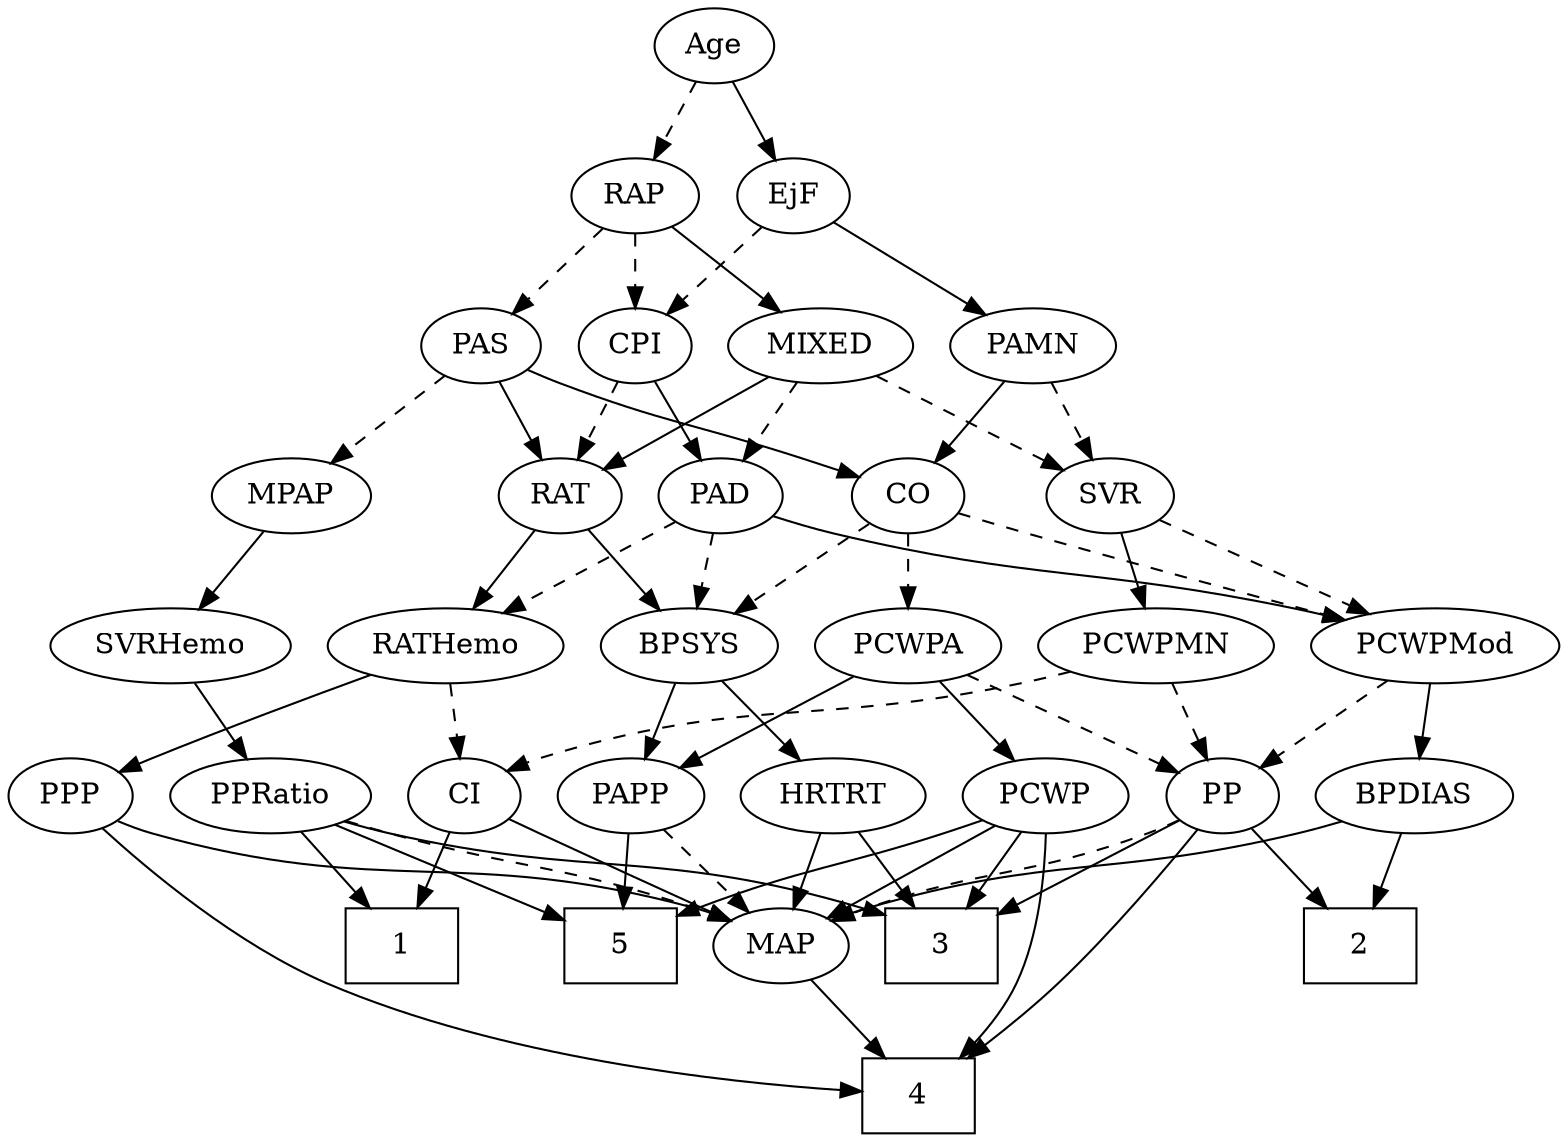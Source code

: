 strict digraph {
	graph [bb="0,0,678,540"];
	node [label="\N"];
	1	[height=0.5,
		pos="163,90",
		shape=box,
		width=0.75];
	2	[height=0.5,
		pos="606,90",
		shape=box,
		width=0.75];
	3	[height=0.5,
		pos="411,90",
		shape=box,
		width=0.75];
	4	[height=0.5,
		pos="400,18",
		shape=box,
		width=0.75];
	5	[height=0.5,
		pos="259,90",
		shape=box,
		width=0.75];
	Age	[height=0.5,
		pos="307,522",
		width=0.75];
	EjF	[height=0.5,
		pos="344,450",
		width=0.75];
	Age -> EjF	[pos="e,335.46,467.15 315.58,504.76 320.06,496.28 325.65,485.71 330.68,476.2",
		style=solid];
	RAP	[height=0.5,
		pos="271,450",
		width=0.77632];
	Age -> RAP	[pos="e,279.55,467.63 298.65,504.76 294.35,496.4 289.01,486.02 284.17,476.61",
		style=dashed];
	PAMN	[height=0.5,
		pos="451,378",
		width=1.011];
	EjF -> PAMN	[pos="e,430.01,392.73 362.64,436.81 378.87,426.19 402.68,410.61 421.5,398.3",
		style=solid];
	CPI	[height=0.5,
		pos="271,378",
		width=0.75];
	EjF -> CPI	[pos="e,285.75,393.14 329.23,434.83 318.84,424.87 304.76,411.37 293.04,400.14",
		style=dashed];
	MIXED	[height=0.5,
		pos="356,378",
		width=1.1193];
	RAP -> MIXED	[pos="e,337.47,394.26 287.79,435.17 299.65,425.4 315.79,412.11 329.39,400.91",
		style=solid];
	PAS	[height=0.5,
		pos="199,378",
		width=0.75];
	RAP -> PAS	[pos="e,213.9,393.49 256.08,434.5 246.04,424.73 232.62,411.69 221.32,400.7",
		style=dashed];
	RAP -> CPI	[pos="e,271,396.1 271,431.7 271,423.98 271,414.71 271,406.11",
		style=dashed];
	PAD	[height=0.5,
		pos="310,306",
		width=0.79437];
	MIXED -> PAD	[pos="e,320.51,322.99 345.1,360.41 339.4,351.74 332.32,340.97 326.02,331.38",
		style=dashed];
	RAT	[height=0.5,
		pos="236,306",
		width=0.75827];
	MIXED -> RAT	[pos="e,255.79,318.54 332.58,363.34 313.09,351.97 285.28,335.74 264.5,323.62",
		style=solid];
	SVR	[height=0.5,
		pos="487,306",
		width=0.77632];
	MIXED -> SVR	[pos="e,466.03,318.2 380.95,363.67 402.61,352.09 434.03,335.31 457.04,323.01",
		style=dashed];
	MPAP	[height=0.5,
		pos="122,306",
		width=0.97491];
	SVRHemo	[height=0.5,
		pos="77,234",
		width=1.3902];
	MPAP -> SVRHemo	[pos="e,87.693,251.63 111.56,288.76 106.13,280.32 99.371,269.8 93.272,260.31",
		style=solid];
	BPSYS	[height=0.5,
		pos="299,234",
		width=1.0471];
	PAPP	[height=0.5,
		pos="274,162",
		width=0.88464];
	BPSYS -> PAPP	[pos="e,280,179.79 292.95,216.05 290.09,208.06 286.62,198.33 283.43,189.4",
		style=solid];
	HRTRT	[height=0.5,
		pos="363,162",
		width=1.1013];
	BPSYS -> HRTRT	[pos="e,348.53,178.82 313.52,217.12 321.87,207.99 332.5,196.36 341.77,186.22",
		style=solid];
	PAD -> BPSYS	[pos="e,301.71,252.28 307.34,288.05 306.13,280.35 304.66,271.03 303.3,262.36",
		style=dashed];
	RATHemo	[height=0.5,
		pos="194,234",
		width=1.3721];
	PAD -> RATHemo	[pos="e,218.51,249.79 290.06,292.97 272.79,282.55 247.47,267.27 227.16,255.01",
		style=dashed];
	PCWPMod	[height=0.5,
		pos="626,234",
		width=1.4443];
	PAD -> PCWPMod	[pos="e,587.75,246.28 333.93,296.03 342.12,293.18 351.38,290.21 360,288 449.61,265.04 474.78,272.44 565,252 569.16,251.06 573.46,250.01 \
577.77,248.91",
		style=solid];
	CO	[height=0.5,
		pos="396,306",
		width=0.75];
	CO -> BPSYS	[pos="e,319.02,249.45 378.21,292.16 363.96,281.88 343.69,267.25 327.23,255.37",
		style=dashed];
	CO -> PCWPMod	[pos="e,587.85,246.34 419.9,297.4 429.28,294.44 440.14,291.04 450,288 493.35,274.65 542.82,259.79 578.25,249.2",
		style=dashed];
	PCWPA	[height=0.5,
		pos="396,234",
		width=1.1555];
	CO -> PCWPA	[pos="e,396,252.1 396,287.7 396,279.98 396,270.71 396,262.11",
		style=dashed];
	PAS -> MPAP	[pos="e,138.62,322.11 183.42,362.83 172.75,353.13 158.38,340.08 146.23,329.03",
		style=dashed];
	PAS -> CO	[pos="e,372.61,315.45 220.12,366.46 224.95,364.2 230.11,361.92 235,360 284.05,340.7 298.04,340.8 348,324 352.9,322.35 358.07,320.57 363.13,\
318.8",
		style=solid];
	PAS -> RAT	[pos="e,227.46,323.15 207.58,360.76 212.06,352.28 217.65,341.71 222.68,332.2",
		style=solid];
	PAMN -> CO	[pos="e,407.93,322.19 438.24,360.76 431.1,351.68 422.08,340.19 414.21,330.18",
		style=solid];
	PAMN -> SVR	[pos="e,478.53,323.47 459.53,360.41 463.84,352.04 469.15,341.71 473.95,332.37",
		style=dashed];
	PPP	[height=0.5,
		pos="27,162",
		width=0.75];
	RATHemo -> PPP	[pos="e,48.229,173.27 161.49,220.44 134.85,210.01 96.26,194.57 63,180 61.196,179.21 59.347,178.38 57.486,177.54",
		style=solid];
	CI	[height=0.5,
		pos="197,162",
		width=0.75];
	RATHemo -> CI	[pos="e,196.27,180.1 194.74,215.7 195.07,207.98 195.47,198.71 195.84,190.11",
		style=dashed];
	CPI -> PAD	[pos="e,301,323.15 280.05,360.76 284.82,352.19 290.78,341.49 296.13,331.9",
		style=solid];
	CPI -> RAT	[pos="e,244.32,323.63 262.88,360.76 258.7,352.4 253.51,342.02 248.8,332.61",
		style=dashed];
	RAT -> BPSYS	[pos="e,284.78,250.8 249.36,290.15 257.65,280.94 268.48,268.91 277.91,258.43",
		style=solid];
	RAT -> RATHemo	[pos="e,204.08,251.8 226.47,289.12 221.41,280.68 215.06,270.1 209.33,260.55",
		style=solid];
	SVR -> PCWPMod	[pos="e,597.83,249.19 508.41,294.22 529.78,283.46 563.03,266.71 588.74,253.77",
		style=dashed];
	PCWPMN	[height=0.5,
		pos="506,234",
		width=1.3902];
	SVR -> PCWPMN	[pos="e,501.31,252.28 491.6,288.05 493.71,280.26 496.28,270.82 498.65,262.08",
		style=solid];
	BPDIAS	[height=0.5,
		pos="623,162",
		width=1.1735];
	PCWPMod -> BPDIAS	[pos="e,623.73,180.1 625.26,215.7 624.93,207.98 624.53,198.71 624.16,190.11",
		style=solid];
	PP	[height=0.5,
		pos="536,162",
		width=0.75];
	PCWPMod -> PP	[pos="e,553.02,176.24 605.58,217.12 592.44,206.89 575.26,193.53 561.26,182.65",
		style=dashed];
	PCWPA -> PP	[pos="e,514.82,173.59 422.33,219.83 446.07,207.96 480.97,190.52 505.82,178.09",
		style=dashed];
	PCWP	[height=0.5,
		pos="456,162",
		width=0.97491];
	PCWPA -> PCWP	[pos="e,442.57,178.67 409.92,216.76 417.67,207.71 427.47,196.29 436.03,186.3",
		style=solid];
	PCWPA -> PAPP	[pos="e,295.6,175.39 371.9,219.17 352.54,208.06 325.24,192.4 304.39,180.44",
		style=solid];
	PCWPMN -> PP	[pos="e,528.8,179.79 513.26,216.05 516.73,207.97 520.95,198.12 524.81,189.11",
		style=dashed];
	PCWPMN -> CI	[pos="e,217.55,173.89 469.34,221.74 461.98,219.68 454.28,217.65 447,216 352.95,194.61 325.03,208.86 233,180 231.07,179.39 229.11,178.71 \
227.16,177.96",
		style=dashed];
	PPRatio	[height=0.5,
		pos="112,162",
		width=1.1013];
	SVRHemo -> PPRatio	[pos="e,103.61,179.79 85.473,216.05 89.557,207.89 94.544,197.91 99.088,188.82",
		style=solid];
	BPDIAS -> 2	[pos="e,610.2,108.28 618.88,144.05 616.99,136.26 614.7,126.82 612.58,118.08",
		style=solid];
	MAP	[height=0.5,
		pos="335,90",
		width=0.84854];
	BPDIAS -> MAP	[pos="e,358.37,101.95 591.65,149.78 585.2,147.69 578.42,145.65 572,144 485.79,121.87 460.26,133.56 375,108 372.6,107.28 370.14,106.46 \
367.69,105.58",
		style=solid];
	MAP -> 4	[pos="e,384.1,36.127 349.1,73.811 357.32,64.967 367.86,53.607 377.23,43.525",
		style=solid];
	PP -> 2	[pos="e,588.8,108.2 550.5,146.5 559.46,137.54 571.19,125.81 581.55,115.45",
		style=solid];
	PP -> 3	[pos="e,438.03,106.14 515.92,149.75 497.36,139.36 469.35,123.67 446.93,111.12",
		style=solid];
	PP -> 4	[pos="e,423.28,36.032 525.11,145.38 511.91,126.93 488.49,95.746 465,72 454.72,61.607 442.5,51.214 431.45,42.419",
		style=solid];
	PP -> MAP	[pos="e,358.5,101.55 514.92,150.36 510.08,148.11 504.91,145.85 500,144 445.91,123.59 429.48,127.34 375,108 372.64,107.16 370.21,106.25 \
367.78,105.31",
		style=dashed];
	PPP -> 4	[pos="e,372.92,19.573 39.453,145.67 56.821,125.4 90.338,90.141 127,72 204.89,33.457 308.21,22.913 362.7,20.049",
		style=solid];
	PPP -> MAP	[pos="e,311.66,102.06 47.535,150.07 52.49,147.78 57.846,145.58 63,144 162.76,113.41 194.66,136.63 295,108 297.33,107.34 299.7,106.57 302.07,\
105.74",
		style=solid];
	PPRatio -> 1	[pos="e,150.52,108.12 123.83,144.76 129.96,136.35 137.58,125.89 144.47,116.44",
		style=solid];
	PPRatio -> 3	[pos="e,383.79,104.79 141.56,149.85 147.91,147.71 154.63,145.63 161,144 251.34,120.9 281.01,135.8 373.99,107.83",
		style=solid];
	PPRatio -> 5	[pos="e,231.95,103.88 138.28,148.49 161.82,137.28 196.56,120.74 222.73,108.27",
		style=solid];
	PPRatio -> MAP	[pos="e,311.52,101.62 142.21,150.14 148.4,148.02 154.89,145.88 161,144 219.95,125.88 236.7,128.11 295,108 297.37,107.18 299.8,106.29 302.24,\
105.36",
		style=dashed];
	PCWP -> 3	[pos="e,422.01,108.12 445.56,144.76 440.21,136.44 433.57,126.1 427.54,116.73",
		style=solid];
	PCWP -> 4	[pos="e,420.2,36.067 457.31,143.82 458.04,125.29 457.23,95.327 447,72 442.39,61.479 434.88,51.58 427.21,43.249",
		style=solid];
	PCWP -> 5	[pos="e,286.34,104.4 429.12,150.27 423.49,148.12 417.57,145.93 412,144 363.4,127.16 347.46,127.56 295.7,108.01",
		style=solid];
	PCWP -> MAP	[pos="e,356.14,103.23 433.52,148 414.24,136.84 386.27,120.66 365.06,108.39",
		style=solid];
	CI -> 1	[pos="e,171.32,108.12 189.11,144.76 185.15,136.61 180.26,126.53 175.78,117.31",
		style=solid];
	CI -> MAP	[pos="e,312.47,102.43 217.96,150.37 240.66,138.86 277.12,120.36 303.32,107.07",
		style=solid];
	PAPP -> 5	[pos="e,262.7,108.28 270.37,144.05 268.7,136.26 266.68,126.82 264.8,118.08",
		style=solid];
	PAPP -> MAP	[pos="e,321.5,106.49 287.54,145.46 295.51,136.31 305.76,124.55 314.69,114.31",
		style=dashed];
	HRTRT -> 3	[pos="e,399.04,108.45 374.38,144.41 380.01,136.2 386.93,126.1 393.24,116.9",
		style=solid];
	HRTRT -> MAP	[pos="e,341.72,107.79 356.22,144.05 352.99,135.97 349.05,126.12 345.44,117.11",
		style=solid];
}
